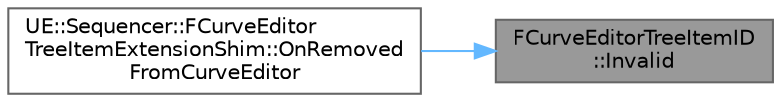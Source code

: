 digraph "FCurveEditorTreeItemID::Invalid"
{
 // INTERACTIVE_SVG=YES
 // LATEX_PDF_SIZE
  bgcolor="transparent";
  edge [fontname=Helvetica,fontsize=10,labelfontname=Helvetica,labelfontsize=10];
  node [fontname=Helvetica,fontsize=10,shape=box,height=0.2,width=0.4];
  rankdir="RL";
  Node1 [id="Node000001",label="FCurveEditorTreeItemID\l::Invalid",height=0.2,width=0.4,color="gray40", fillcolor="grey60", style="filled", fontcolor="black",tooltip=" "];
  Node1 -> Node2 [id="edge1_Node000001_Node000002",dir="back",color="steelblue1",style="solid",tooltip=" "];
  Node2 [id="Node000002",label="UE::Sequencer::FCurveEditor\lTreeItemExtensionShim::OnRemoved\lFromCurveEditor",height=0.2,width=0.4,color="grey40", fillcolor="white", style="filled",URL="$d4/de8/classUE_1_1Sequencer_1_1FCurveEditorTreeItemExtensionShim.html#a898996077ff85cc34742e9e8b27c50eb",tooltip="Called when this view-model's curve editor item is removed."];
}
